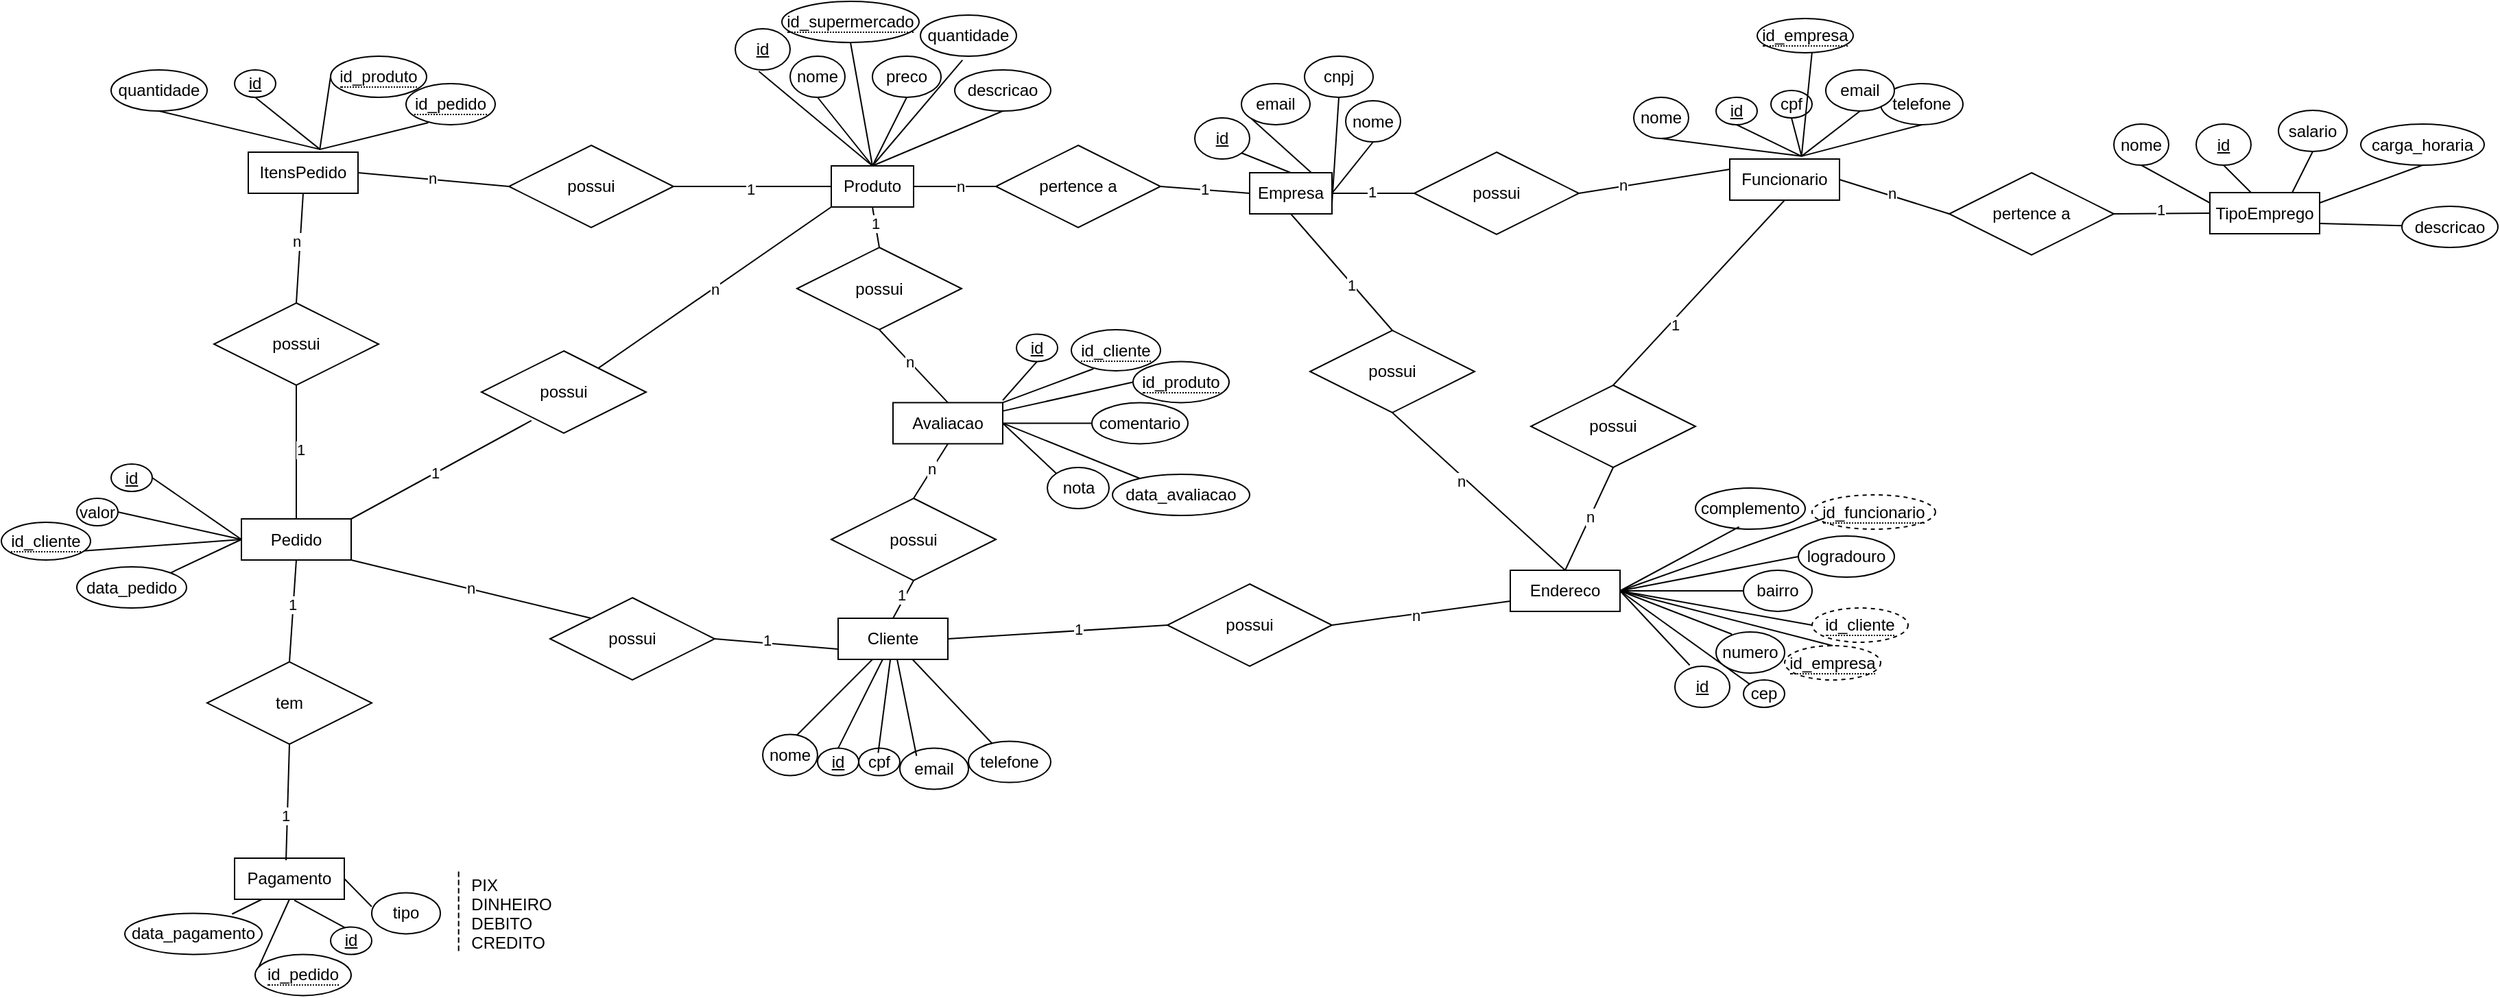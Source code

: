 <mxfile version="27.0.5">
  <diagram name="Página-1" id="Drnf9uqqlirL5EnXHfjC">
    <mxGraphModel dx="3996" dy="1651" grid="1" gridSize="10" guides="1" tooltips="1" connect="1" arrows="1" fold="1" page="1" pageScale="1" pageWidth="827" pageHeight="1169" math="0" shadow="0">
      <root>
        <mxCell id="0" />
        <mxCell id="1" parent="0" />
        <mxCell id="9hwOlMBhv-UrlbbnnncC-19" style="rounded=0;orthogonalLoop=1;jettySize=auto;html=1;exitX=1;exitY=0.75;exitDx=0;exitDy=0;entryX=0.5;entryY=1;entryDx=0;entryDy=0;endArrow=none;startFill=0;" parent="1" source="EYXZYuBYo84JqY7Hq9LT-1" target="EYXZYuBYo84JqY7Hq9LT-4" edge="1">
          <mxGeometry relative="1" as="geometry" />
        </mxCell>
        <mxCell id="EYXZYuBYo84JqY7Hq9LT-1" value="Empresa" style="rounded=0;whiteSpace=wrap;html=1;" parent="1" vertex="1">
          <mxGeometry x="420" y="230" width="60" height="30" as="geometry" />
        </mxCell>
        <mxCell id="9hwOlMBhv-UrlbbnnncC-14" style="rounded=0;orthogonalLoop=1;jettySize=auto;html=1;exitX=0.5;exitY=1;exitDx=0;exitDy=0;entryX=1;entryY=0.5;entryDx=0;entryDy=0;endArrow=none;startFill=0;" parent="1" source="EYXZYuBYo84JqY7Hq9LT-2" target="EYXZYuBYo84JqY7Hq9LT-1" edge="1">
          <mxGeometry relative="1" as="geometry" />
        </mxCell>
        <mxCell id="EYXZYuBYo84JqY7Hq9LT-2" value="nome" style="ellipse;whiteSpace=wrap;html=1;" parent="1" vertex="1">
          <mxGeometry x="490" y="177.5" width="40" height="30" as="geometry" />
        </mxCell>
        <mxCell id="9hwOlMBhv-UrlbbnnncC-15" style="rounded=0;orthogonalLoop=1;jettySize=auto;html=1;exitX=1;exitY=1;exitDx=0;exitDy=0;entryX=0.5;entryY=0;entryDx=0;entryDy=0;endArrow=none;startFill=0;" parent="1" source="EYXZYuBYo84JqY7Hq9LT-3" target="EYXZYuBYo84JqY7Hq9LT-1" edge="1">
          <mxGeometry relative="1" as="geometry" />
        </mxCell>
        <mxCell id="EYXZYuBYo84JqY7Hq9LT-3" value="id" style="ellipse;whiteSpace=wrap;html=1;align=center;fontStyle=4;" parent="1" vertex="1">
          <mxGeometry x="380" y="190" width="40" height="30" as="geometry" />
        </mxCell>
        <mxCell id="EYXZYuBYo84JqY7Hq9LT-4" value="cnpj" style="ellipse;whiteSpace=wrap;html=1;align=center;" parent="1" vertex="1">
          <mxGeometry x="460" y="145" width="50" height="30" as="geometry" />
        </mxCell>
        <mxCell id="9hwOlMBhv-UrlbbnnncC-17" style="rounded=0;orthogonalLoop=1;jettySize=auto;html=1;exitX=0;exitY=1;exitDx=0;exitDy=0;entryX=0.75;entryY=0;entryDx=0;entryDy=0;endArrow=none;startFill=0;" parent="1" source="EYXZYuBYo84JqY7Hq9LT-5" target="EYXZYuBYo84JqY7Hq9LT-1" edge="1">
          <mxGeometry relative="1" as="geometry" />
        </mxCell>
        <mxCell id="EYXZYuBYo84JqY7Hq9LT-5" value="email" style="ellipse;whiteSpace=wrap;html=1;align=center;" parent="1" vertex="1">
          <mxGeometry x="414" y="165" width="50" height="30" as="geometry" />
        </mxCell>
        <mxCell id="9hwOlMBhv-UrlbbnnncC-1" value="Produto" style="rounded=0;whiteSpace=wrap;html=1;" parent="1" vertex="1">
          <mxGeometry x="115" y="225" width="60" height="30" as="geometry" />
        </mxCell>
        <mxCell id="9hwOlMBhv-UrlbbnnncC-3" value="nome" style="ellipse;whiteSpace=wrap;html=1;" parent="1" vertex="1">
          <mxGeometry x="85" y="145" width="40" height="30" as="geometry" />
        </mxCell>
        <mxCell id="9hwOlMBhv-UrlbbnnncC-4" value="id" style="ellipse;whiteSpace=wrap;html=1;align=center;fontStyle=4;" parent="1" vertex="1">
          <mxGeometry x="45" y="125" width="40" height="30" as="geometry" />
        </mxCell>
        <mxCell id="9hwOlMBhv-UrlbbnnncC-23" style="rounded=0;orthogonalLoop=1;jettySize=auto;html=1;exitX=0.5;exitY=1;exitDx=0;exitDy=0;entryX=0.5;entryY=0;entryDx=0;entryDy=0;endArrow=none;startFill=0;" parent="1" source="9hwOlMBhv-UrlbbnnncC-5" target="9hwOlMBhv-UrlbbnnncC-1" edge="1">
          <mxGeometry relative="1" as="geometry" />
        </mxCell>
        <mxCell id="9hwOlMBhv-UrlbbnnncC-5" value="preco" style="ellipse;whiteSpace=wrap;html=1;align=center;" parent="1" vertex="1">
          <mxGeometry x="145" y="145" width="50" height="30" as="geometry" />
        </mxCell>
        <mxCell id="9hwOlMBhv-UrlbbnnncC-6" value="quantidade" style="ellipse;whiteSpace=wrap;html=1;align=center;" parent="1" vertex="1">
          <mxGeometry x="180" y="115" width="70" height="30" as="geometry" />
        </mxCell>
        <mxCell id="9hwOlMBhv-UrlbbnnncC-7" value="descricao" style="ellipse;whiteSpace=wrap;html=1;align=center;" parent="1" vertex="1">
          <mxGeometry x="205" y="155" width="70" height="30" as="geometry" />
        </mxCell>
        <mxCell id="9hwOlMBhv-UrlbbnnncC-26" value="TipoEmprego" style="rounded=0;whiteSpace=wrap;html=1;" parent="1" vertex="1">
          <mxGeometry x="1120" y="244.5" width="80" height="30" as="geometry" />
        </mxCell>
        <mxCell id="9hwOlMBhv-UrlbbnnncC-27" style="rounded=0;orthogonalLoop=1;jettySize=auto;html=1;exitX=0.5;exitY=1;exitDx=0;exitDy=0;entryX=0;entryY=0.25;entryDx=0;entryDy=0;endArrow=none;startFill=0;" parent="1" source="9hwOlMBhv-UrlbbnnncC-28" target="9hwOlMBhv-UrlbbnnncC-26" edge="1">
          <mxGeometry relative="1" as="geometry" />
        </mxCell>
        <mxCell id="9hwOlMBhv-UrlbbnnncC-28" value="nome" style="ellipse;whiteSpace=wrap;html=1;" parent="1" vertex="1">
          <mxGeometry x="1050" y="194.5" width="40" height="30" as="geometry" />
        </mxCell>
        <mxCell id="9hwOlMBhv-UrlbbnnncC-29" style="rounded=0;orthogonalLoop=1;jettySize=auto;html=1;exitX=0.5;exitY=1;exitDx=0;exitDy=0;endArrow=none;startFill=0;" parent="1" source="9hwOlMBhv-UrlbbnnncC-30" edge="1">
          <mxGeometry relative="1" as="geometry">
            <mxPoint x="1150" y="244.5" as="targetPoint" />
          </mxGeometry>
        </mxCell>
        <mxCell id="9hwOlMBhv-UrlbbnnncC-30" value="id" style="ellipse;whiteSpace=wrap;html=1;align=center;fontStyle=4;" parent="1" vertex="1">
          <mxGeometry x="1110" y="194.5" width="40" height="30" as="geometry" />
        </mxCell>
        <mxCell id="9hwOlMBhv-UrlbbnnncC-31" style="rounded=0;orthogonalLoop=1;jettySize=auto;html=1;exitX=0.5;exitY=1;exitDx=0;exitDy=0;entryX=0.75;entryY=0;entryDx=0;entryDy=0;endArrow=none;startFill=0;" parent="1" source="9hwOlMBhv-UrlbbnnncC-32" target="9hwOlMBhv-UrlbbnnncC-26" edge="1">
          <mxGeometry relative="1" as="geometry" />
        </mxCell>
        <mxCell id="9hwOlMBhv-UrlbbnnncC-32" value="salario" style="ellipse;whiteSpace=wrap;html=1;align=center;" parent="1" vertex="1">
          <mxGeometry x="1170" y="184.5" width="50" height="30" as="geometry" />
        </mxCell>
        <mxCell id="9hwOlMBhv-UrlbbnnncC-33" style="rounded=0;orthogonalLoop=1;jettySize=auto;html=1;exitX=0.5;exitY=1;exitDx=0;exitDy=0;entryX=1;entryY=0.25;entryDx=0;entryDy=0;endArrow=none;startFill=0;" parent="1" source="9hwOlMBhv-UrlbbnnncC-34" target="9hwOlMBhv-UrlbbnnncC-26" edge="1">
          <mxGeometry relative="1" as="geometry" />
        </mxCell>
        <mxCell id="9hwOlMBhv-UrlbbnnncC-34" value="carga_horaria" style="ellipse;whiteSpace=wrap;html=1;align=center;" parent="1" vertex="1">
          <mxGeometry x="1230" y="194.5" width="90" height="30" as="geometry" />
        </mxCell>
        <mxCell id="9hwOlMBhv-UrlbbnnncC-35" style="rounded=0;orthogonalLoop=1;jettySize=auto;html=1;entryX=1;entryY=0.75;entryDx=0;entryDy=0;endArrow=none;startFill=0;" parent="1" source="9hwOlMBhv-UrlbbnnncC-36" target="9hwOlMBhv-UrlbbnnncC-26" edge="1">
          <mxGeometry relative="1" as="geometry" />
        </mxCell>
        <mxCell id="9hwOlMBhv-UrlbbnnncC-36" value="descricao" style="ellipse;whiteSpace=wrap;html=1;align=center;" parent="1" vertex="1">
          <mxGeometry x="1260" y="254.5" width="70" height="30" as="geometry" />
        </mxCell>
        <mxCell id="9hwOlMBhv-UrlbbnnncC-37" value="&lt;span style=&quot;border-bottom: 1px dotted&quot;&gt;id_supermercado&lt;/span&gt;" style="ellipse;whiteSpace=wrap;html=1;align=center;" parent="1" vertex="1">
          <mxGeometry x="79" y="105" width="100" height="30" as="geometry" />
        </mxCell>
        <mxCell id="9hwOlMBhv-UrlbbnnncC-39" value="Cliente" style="rounded=0;whiteSpace=wrap;html=1;" parent="1" vertex="1">
          <mxGeometry x="120" y="555" width="80" height="30" as="geometry" />
        </mxCell>
        <mxCell id="9hwOlMBhv-UrlbbnnncC-41" value="nome" style="ellipse;whiteSpace=wrap;html=1;" parent="1" vertex="1">
          <mxGeometry x="65" y="639.79" width="40" height="30" as="geometry" />
        </mxCell>
        <mxCell id="9hwOlMBhv-UrlbbnnncC-43" value="id" style="ellipse;whiteSpace=wrap;html=1;align=center;fontStyle=4;" parent="1" vertex="1">
          <mxGeometry x="105" y="649.79" width="30" height="20" as="geometry" />
        </mxCell>
        <mxCell id="9hwOlMBhv-UrlbbnnncC-45" value="cpf" style="ellipse;whiteSpace=wrap;html=1;align=center;" parent="1" vertex="1">
          <mxGeometry x="135" y="649.79" width="30" height="20" as="geometry" />
        </mxCell>
        <mxCell id="9hwOlMBhv-UrlbbnnncC-47" value="telefone" style="ellipse;whiteSpace=wrap;html=1;align=center;" parent="1" vertex="1">
          <mxGeometry x="215" y="644.79" width="60" height="30" as="geometry" />
        </mxCell>
        <mxCell id="9hwOlMBhv-UrlbbnnncC-49" value="email" style="ellipse;whiteSpace=wrap;html=1;align=center;" parent="1" vertex="1">
          <mxGeometry x="165" y="649.79" width="50" height="30" as="geometry" />
        </mxCell>
        <mxCell id="9hwOlMBhv-UrlbbnnncC-50" value="Endereco" style="rounded=0;whiteSpace=wrap;html=1;" parent="1" vertex="1">
          <mxGeometry x="610" y="520" width="80" height="30" as="geometry" />
        </mxCell>
        <mxCell id="9hwOlMBhv-UrlbbnnncC-52" value="logradouro" style="ellipse;whiteSpace=wrap;html=1;" parent="1" vertex="1">
          <mxGeometry x="820" y="495" width="70" height="30" as="geometry" />
        </mxCell>
        <mxCell id="9hwOlMBhv-UrlbbnnncC-54" value="id" style="ellipse;whiteSpace=wrap;html=1;align=center;fontStyle=4;" parent="1" vertex="1">
          <mxGeometry x="730" y="590" width="40" height="30" as="geometry" />
        </mxCell>
        <mxCell id="9hwOlMBhv-UrlbbnnncC-56" value="cep" style="ellipse;whiteSpace=wrap;html=1;align=center;" parent="1" vertex="1">
          <mxGeometry x="780" y="600" width="30" height="20" as="geometry" />
        </mxCell>
        <mxCell id="9hwOlMBhv-UrlbbnnncC-58" value="numero" style="ellipse;whiteSpace=wrap;html=1;align=center;" parent="1" vertex="1">
          <mxGeometry x="760" y="565" width="50" height="30" as="geometry" />
        </mxCell>
        <mxCell id="9hwOlMBhv-UrlbbnnncC-60" value="complemento" style="ellipse;whiteSpace=wrap;html=1;align=center;" parent="1" vertex="1">
          <mxGeometry x="745" y="460" width="80" height="30" as="geometry" />
        </mxCell>
        <mxCell id="9hwOlMBhv-UrlbbnnncC-61" value="bairro" style="ellipse;whiteSpace=wrap;html=1;align=center;" parent="1" vertex="1">
          <mxGeometry x="780" y="520" width="50" height="30" as="geometry" />
        </mxCell>
        <mxCell id="9hwOlMBhv-UrlbbnnncC-64" value="&lt;span style=&quot;border-bottom: 1px dotted&quot;&gt;id_cliente&lt;/span&gt;" style="ellipse;whiteSpace=wrap;html=1;align=center;dashed=1;" parent="1" vertex="1">
          <mxGeometry x="830" y="547.5" width="70" height="25" as="geometry" />
        </mxCell>
        <mxCell id="9hwOlMBhv-UrlbbnnncC-65" value="&lt;span style=&quot;border-bottom: 1px dotted&quot;&gt;id_empresa&lt;/span&gt;" style="ellipse;whiteSpace=wrap;html=1;align=center;dashed=1;" parent="1" vertex="1">
          <mxGeometry x="810" y="575" width="70" height="25" as="geometry" />
        </mxCell>
        <mxCell id="9hwOlMBhv-UrlbbnnncC-66" value="&lt;span style=&quot;border-bottom: 1px dotted&quot;&gt;id_funcionario&lt;/span&gt;" style="ellipse;whiteSpace=wrap;html=1;align=center;dashed=1;" parent="1" vertex="1">
          <mxGeometry x="830" y="465" width="90" height="25" as="geometry" />
        </mxCell>
        <mxCell id="9hwOlMBhv-UrlbbnnncC-70" style="rounded=0;orthogonalLoop=1;jettySize=auto;html=1;exitX=0.473;exitY=0.172;exitDx=0;exitDy=0;endArrow=none;startFill=0;exitPerimeter=0;" parent="1" source="9hwOlMBhv-UrlbbnnncC-45" target="9hwOlMBhv-UrlbbnnncC-39" edge="1">
          <mxGeometry relative="1" as="geometry">
            <mxPoint x="217.32" y="812.72" as="targetPoint" />
          </mxGeometry>
        </mxCell>
        <mxCell id="9hwOlMBhv-UrlbbnnncC-76" value="Pedido" style="rounded=0;whiteSpace=wrap;html=1;" parent="1" vertex="1">
          <mxGeometry x="-315" y="482.5" width="80" height="30" as="geometry" />
        </mxCell>
        <mxCell id="9hwOlMBhv-UrlbbnnncC-77" value="data_pedido" style="ellipse;whiteSpace=wrap;html=1;" parent="1" vertex="1">
          <mxGeometry x="-435" y="517.5" width="80" height="30" as="geometry" />
        </mxCell>
        <mxCell id="9hwOlMBhv-UrlbbnnncC-78" value="id" style="ellipse;whiteSpace=wrap;html=1;align=center;fontStyle=4;" parent="1" vertex="1">
          <mxGeometry x="-410" y="442.5" width="30" height="20" as="geometry" />
        </mxCell>
        <mxCell id="9hwOlMBhv-UrlbbnnncC-79" value="valor" style="ellipse;whiteSpace=wrap;html=1;align=center;" parent="1" vertex="1">
          <mxGeometry x="-435" y="467.5" width="30" height="20" as="geometry" />
        </mxCell>
        <mxCell id="9hwOlMBhv-UrlbbnnncC-80" style="rounded=0;orthogonalLoop=1;jettySize=auto;html=1;exitX=0.334;exitY=0.86;exitDx=0;exitDy=0;endArrow=none;startFill=0;exitPerimeter=0;entryX=0;entryY=0.5;entryDx=0;entryDy=0;" parent="1" source="9hwOlMBhv-UrlbbnnncC-91" target="9hwOlMBhv-UrlbbnnncC-76" edge="1">
          <mxGeometry relative="1" as="geometry">
            <mxPoint x="-197.5" y="564.57" as="sourcePoint" />
            <mxPoint x="-315" y="502.5" as="targetPoint" />
          </mxGeometry>
        </mxCell>
        <mxCell id="9hwOlMBhv-UrlbbnnncC-84" style="rounded=0;orthogonalLoop=1;jettySize=auto;html=1;exitX=1;exitY=0.5;exitDx=0;exitDy=0;endArrow=none;startFill=0;entryX=0;entryY=0.5;entryDx=0;entryDy=0;" parent="1" source="9hwOlMBhv-UrlbbnnncC-79" target="9hwOlMBhv-UrlbbnnncC-76" edge="1">
          <mxGeometry relative="1" as="geometry">
            <mxPoint x="-320" y="500" as="targetPoint" />
          </mxGeometry>
        </mxCell>
        <mxCell id="9hwOlMBhv-UrlbbnnncC-85" style="rounded=0;orthogonalLoop=1;jettySize=auto;html=1;exitX=1;exitY=0.5;exitDx=0;exitDy=0;endArrow=none;startFill=0;entryX=0;entryY=0.5;entryDx=0;entryDy=0;" parent="1" source="9hwOlMBhv-UrlbbnnncC-78" target="9hwOlMBhv-UrlbbnnncC-76" edge="1">
          <mxGeometry relative="1" as="geometry">
            <mxPoint x="-320" y="500" as="targetPoint" />
          </mxGeometry>
        </mxCell>
        <mxCell id="9hwOlMBhv-UrlbbnnncC-91" value="&lt;span style=&quot;border-bottom: 1px dotted&quot;&gt;id_cliente&lt;/span&gt;" style="ellipse;whiteSpace=wrap;html=1;align=center;" parent="1" vertex="1">
          <mxGeometry x="-490" y="485" width="65" height="27.5" as="geometry" />
        </mxCell>
        <mxCell id="9hwOlMBhv-UrlbbnnncC-103" value="ItensPedido" style="rounded=0;whiteSpace=wrap;html=1;" parent="1" vertex="1">
          <mxGeometry x="-310" y="215" width="80" height="30" as="geometry" />
        </mxCell>
        <mxCell id="9hwOlMBhv-UrlbbnnncC-104" value="quantidade" style="ellipse;whiteSpace=wrap;html=1;" parent="1" vertex="1">
          <mxGeometry x="-410" y="155" width="70" height="30" as="geometry" />
        </mxCell>
        <mxCell id="9hwOlMBhv-UrlbbnnncC-105" value="id" style="ellipse;whiteSpace=wrap;html=1;align=center;fontStyle=4;" parent="1" vertex="1">
          <mxGeometry x="-320" y="155" width="30" height="20" as="geometry" />
        </mxCell>
        <mxCell id="9hwOlMBhv-UrlbbnnncC-107" style="rounded=0;orthogonalLoop=1;jettySize=auto;html=1;exitX=0.249;exitY=0.951;exitDx=0;exitDy=0;entryX=0.654;entryY=-0.069;entryDx=0;entryDy=0;endArrow=none;startFill=0;entryPerimeter=0;exitPerimeter=0;" parent="1" source="9hwOlMBhv-UrlbbnnncC-114" target="9hwOlMBhv-UrlbbnnncC-103" edge="1">
          <mxGeometry relative="1" as="geometry">
            <mxPoint x="-170" y="175" as="sourcePoint" />
          </mxGeometry>
        </mxCell>
        <mxCell id="9hwOlMBhv-UrlbbnnncC-109" style="rounded=0;orthogonalLoop=1;jettySize=auto;html=1;endArrow=none;startFill=0;exitX=0;exitY=0.5;exitDx=0;exitDy=0;entryX=0.651;entryY=-0.055;entryDx=0;entryDy=0;entryPerimeter=0;" parent="1" source="9hwOlMBhv-UrlbbnnncC-115" target="9hwOlMBhv-UrlbbnnncC-103" edge="1">
          <mxGeometry relative="1" as="geometry">
            <mxPoint x="-169.659" y="227.529" as="sourcePoint" />
            <mxPoint x="-240" y="245" as="targetPoint" />
          </mxGeometry>
        </mxCell>
        <mxCell id="9hwOlMBhv-UrlbbnnncC-112" style="rounded=0;orthogonalLoop=1;jettySize=auto;html=1;exitX=0.5;exitY=1;exitDx=0;exitDy=0;entryX=0.654;entryY=-0.069;entryDx=0;entryDy=0;endArrow=none;startFill=0;entryPerimeter=0;" parent="1" source="9hwOlMBhv-UrlbbnnncC-105" target="9hwOlMBhv-UrlbbnnncC-103" edge="1">
          <mxGeometry relative="1" as="geometry" />
        </mxCell>
        <mxCell id="9hwOlMBhv-UrlbbnnncC-113" style="rounded=0;orthogonalLoop=1;jettySize=auto;html=1;exitX=0.5;exitY=1;exitDx=0;exitDy=0;entryX=0.654;entryY=-0.069;entryDx=0;entryDy=0;endArrow=none;startFill=0;entryPerimeter=0;" parent="1" source="9hwOlMBhv-UrlbbnnncC-104" target="9hwOlMBhv-UrlbbnnncC-103" edge="1">
          <mxGeometry relative="1" as="geometry" />
        </mxCell>
        <mxCell id="9hwOlMBhv-UrlbbnnncC-114" value="&lt;span style=&quot;border-bottom: 1px dotted&quot;&gt;id_pedido&lt;/span&gt;" style="ellipse;whiteSpace=wrap;html=1;align=center;" parent="1" vertex="1">
          <mxGeometry x="-195" y="165" width="65" height="30" as="geometry" />
        </mxCell>
        <mxCell id="9hwOlMBhv-UrlbbnnncC-115" value="&lt;span style=&quot;border-bottom: 1px dotted&quot;&gt;id_produto&lt;/span&gt;" style="ellipse;whiteSpace=wrap;html=1;align=center;" parent="1" vertex="1">
          <mxGeometry x="-250" y="145" width="70" height="30" as="geometry" />
        </mxCell>
        <mxCell id="9hwOlMBhv-UrlbbnnncC-117" value="Pagamento" style="rounded=0;whiteSpace=wrap;html=1;" parent="1" vertex="1">
          <mxGeometry x="-320" y="730" width="80" height="30" as="geometry" />
        </mxCell>
        <mxCell id="9hwOlMBhv-UrlbbnnncC-118" value="data_pagamento" style="ellipse;whiteSpace=wrap;html=1;" parent="1" vertex="1">
          <mxGeometry x="-400" y="770.21" width="100" height="30" as="geometry" />
        </mxCell>
        <mxCell id="9hwOlMBhv-UrlbbnnncC-119" value="id" style="ellipse;whiteSpace=wrap;html=1;align=center;fontStyle=4;" parent="1" vertex="1">
          <mxGeometry x="-250" y="780.21" width="30" height="20" as="geometry" />
        </mxCell>
        <mxCell id="9hwOlMBhv-UrlbbnnncC-120" style="rounded=0;orthogonalLoop=1;jettySize=auto;html=1;exitX=0;exitY=0.34;exitDx=0;exitDy=0;endArrow=none;startFill=0;exitPerimeter=0;entryX=1;entryY=0.5;entryDx=0;entryDy=0;" parent="1" edge="1" target="9hwOlMBhv-UrlbbnnncC-117" source="9hwOlMBhv-UrlbbnnncC-126">
          <mxGeometry relative="1" as="geometry">
            <mxPoint x="-188.815" y="708.53" as="sourcePoint" />
            <mxPoint x="-268" y="730" as="targetPoint" />
          </mxGeometry>
        </mxCell>
        <mxCell id="9hwOlMBhv-UrlbbnnncC-121" style="rounded=0;orthogonalLoop=1;jettySize=auto;html=1;endArrow=none;startFill=0;exitX=0;exitY=0.5;exitDx=0;exitDy=0;entryX=0.5;entryY=1;entryDx=0;entryDy=0;" parent="1" source="9hwOlMBhv-UrlbbnnncC-125" target="9hwOlMBhv-UrlbbnnncC-117" edge="1">
          <mxGeometry relative="1" as="geometry">
            <mxPoint x="-179.659" y="742.529" as="sourcePoint" />
            <mxPoint x="-280" y="765.21" as="targetPoint" />
          </mxGeometry>
        </mxCell>
        <mxCell id="9hwOlMBhv-UrlbbnnncC-122" style="rounded=0;orthogonalLoop=1;jettySize=auto;html=1;exitX=0.349;exitY=0.021;exitDx=0;exitDy=0;endArrow=none;startFill=0;entryX=0.544;entryY=1.021;entryDx=0;entryDy=0;entryPerimeter=0;exitPerimeter=0;" parent="1" source="9hwOlMBhv-UrlbbnnncC-119" target="9hwOlMBhv-UrlbbnnncC-117" edge="1">
          <mxGeometry relative="1" as="geometry">
            <mxPoint x="-268" y="730.21" as="targetPoint" />
          </mxGeometry>
        </mxCell>
        <mxCell id="9hwOlMBhv-UrlbbnnncC-123" style="rounded=0;orthogonalLoop=1;jettySize=auto;html=1;entryX=0.25;entryY=1;entryDx=0;entryDy=0;endArrow=none;startFill=0;exitX=0.782;exitY=0.018;exitDx=0;exitDy=0;exitPerimeter=0;" parent="1" source="9hwOlMBhv-UrlbbnnncC-118" target="9hwOlMBhv-UrlbbnnncC-117" edge="1">
          <mxGeometry relative="1" as="geometry">
            <mxPoint x="-370" y="815.21" as="sourcePoint" />
          </mxGeometry>
        </mxCell>
        <mxCell id="9hwOlMBhv-UrlbbnnncC-125" value="&lt;span style=&quot;border-bottom: 1px dotted&quot;&gt;id_pedido&lt;/span&gt;" style="ellipse;whiteSpace=wrap;html=1;align=center;" parent="1" vertex="1">
          <mxGeometry x="-305" y="800.21" width="70" height="30" as="geometry" />
        </mxCell>
        <mxCell id="9hwOlMBhv-UrlbbnnncC-126" value="tipo" style="ellipse;whiteSpace=wrap;html=1;align=center;" parent="1" vertex="1">
          <mxGeometry x="-220" y="755.21" width="50" height="30" as="geometry" />
        </mxCell>
        <mxCell id="9hwOlMBhv-UrlbbnnncC-128" value="  PIX&#xa;  DINHEIRO&#xa;  DEBITO&#xa;  CREDITO" style="shape=partialRectangle;fillColor=none;align=left;verticalAlign=middle;strokeColor=none;spacingLeft=34;rotatable=0;points=[[0,0.5],[1,0.5]];portConstraint=eastwest;dropTarget=0;" parent="1" vertex="1">
          <mxGeometry x="-190" y="740.21" width="100" height="60" as="geometry" />
        </mxCell>
        <mxCell id="9hwOlMBhv-UrlbbnnncC-129" value="" style="shape=partialRectangle;top=0;left=0;bottom=0;fillColor=none;stokeWidth=1;dashed=1;align=left;verticalAlign=middle;spacingLeft=4;spacingRight=4;overflow=hidden;rotatable=0;points=[];portConstraint=eastwest;part=1;" parent="9hwOlMBhv-UrlbbnnncC-128" vertex="1" connectable="0">
          <mxGeometry width="33.333" height="60" as="geometry" />
        </mxCell>
        <mxCell id="9hwOlMBhv-UrlbbnnncC-153" value="Avaliacao" style="rounded=0;whiteSpace=wrap;html=1;" parent="1" vertex="1">
          <mxGeometry x="160" y="397.71" width="80" height="30" as="geometry" />
        </mxCell>
        <mxCell id="9hwOlMBhv-UrlbbnnncC-154" value="nota" style="ellipse;whiteSpace=wrap;html=1;" parent="1" vertex="1">
          <mxGeometry x="272.5" y="445" width="45" height="30" as="geometry" />
        </mxCell>
        <mxCell id="9hwOlMBhv-UrlbbnnncC-155" value="id" style="ellipse;whiteSpace=wrap;html=1;align=center;fontStyle=4;" parent="1" vertex="1">
          <mxGeometry x="250" y="347.71" width="30" height="20" as="geometry" />
        </mxCell>
        <mxCell id="9hwOlMBhv-UrlbbnnncC-156" style="rounded=0;orthogonalLoop=1;jettySize=auto;html=1;exitX=0.249;exitY=0.951;exitDx=0;exitDy=0;endArrow=none;startFill=0;exitPerimeter=0;entryX=1;entryY=0;entryDx=0;entryDy=0;" parent="1" source="9hwOlMBhv-UrlbbnnncC-160" target="9hwOlMBhv-UrlbbnnncC-153" edge="1">
          <mxGeometry relative="1" as="geometry">
            <mxPoint x="300" y="357.71" as="sourcePoint" />
            <mxPoint x="240" y="390" as="targetPoint" />
          </mxGeometry>
        </mxCell>
        <mxCell id="9hwOlMBhv-UrlbbnnncC-157" style="rounded=0;orthogonalLoop=1;jettySize=auto;html=1;endArrow=none;startFill=0;exitX=0;exitY=0.5;exitDx=0;exitDy=0;" parent="1" source="9hwOlMBhv-UrlbbnnncC-161" target="9hwOlMBhv-UrlbbnnncC-153" edge="1">
          <mxGeometry relative="1" as="geometry">
            <mxPoint x="300.341" y="410.239" as="sourcePoint" />
            <mxPoint x="230" y="427.71" as="targetPoint" />
          </mxGeometry>
        </mxCell>
        <mxCell id="9hwOlMBhv-UrlbbnnncC-158" style="rounded=0;orthogonalLoop=1;jettySize=auto;html=1;exitX=0.5;exitY=1;exitDx=0;exitDy=0;endArrow=none;startFill=0;" parent="1" source="9hwOlMBhv-UrlbbnnncC-155" edge="1">
          <mxGeometry relative="1" as="geometry">
            <mxPoint x="240" y="396" as="targetPoint" />
          </mxGeometry>
        </mxCell>
        <mxCell id="9hwOlMBhv-UrlbbnnncC-159" style="rounded=0;orthogonalLoop=1;jettySize=auto;html=1;exitX=0;exitY=0;exitDx=0;exitDy=0;entryX=1;entryY=0.5;entryDx=0;entryDy=0;endArrow=none;startFill=0;" parent="1" source="9hwOlMBhv-UrlbbnnncC-154" target="9hwOlMBhv-UrlbbnnncC-153" edge="1">
          <mxGeometry relative="1" as="geometry" />
        </mxCell>
        <mxCell id="9hwOlMBhv-UrlbbnnncC-160" value="&lt;span style=&quot;border-bottom: 1px dotted&quot;&gt;id_cliente&lt;/span&gt;" style="ellipse;whiteSpace=wrap;html=1;align=center;" parent="1" vertex="1">
          <mxGeometry x="290" y="344.5" width="65" height="30" as="geometry" />
        </mxCell>
        <mxCell id="9hwOlMBhv-UrlbbnnncC-161" value="&lt;span style=&quot;border-bottom: 1px dotted&quot;&gt;id_produto&lt;/span&gt;" style="ellipse;whiteSpace=wrap;html=1;align=center;" parent="1" vertex="1">
          <mxGeometry x="335" y="367.71" width="70" height="30" as="geometry" />
        </mxCell>
        <mxCell id="9hwOlMBhv-UrlbbnnncC-162" value="comentario" style="ellipse;whiteSpace=wrap;html=1;align=center;" parent="1" vertex="1">
          <mxGeometry x="305" y="397.71" width="70" height="30" as="geometry" />
        </mxCell>
        <mxCell id="9hwOlMBhv-UrlbbnnncC-163" value="data_avaliacao" style="ellipse;whiteSpace=wrap;html=1;align=center;" parent="1" vertex="1">
          <mxGeometry x="320" y="450" width="100" height="30" as="geometry" />
        </mxCell>
        <mxCell id="fM1iA5sknjCLiOjPmZC9-6" style="rounded=0;orthogonalLoop=1;jettySize=auto;html=1;exitX=1;exitY=0.5;exitDx=0;exitDy=0;entryX=0.1;entryY=0.679;entryDx=0;entryDy=0;entryPerimeter=0;endArrow=none;startFill=0;" edge="1" parent="1" source="9hwOlMBhv-UrlbbnnncC-50" target="9hwOlMBhv-UrlbbnnncC-66">
          <mxGeometry relative="1" as="geometry" />
        </mxCell>
        <mxCell id="fM1iA5sknjCLiOjPmZC9-8" style="rounded=0;orthogonalLoop=1;jettySize=auto;html=1;exitX=1;exitY=0.5;exitDx=0;exitDy=0;entryX=0;entryY=0.5;entryDx=0;entryDy=0;endArrow=none;startFill=0;" edge="1" parent="1" source="9hwOlMBhv-UrlbbnnncC-50" target="9hwOlMBhv-UrlbbnnncC-61">
          <mxGeometry relative="1" as="geometry" />
        </mxCell>
        <mxCell id="fM1iA5sknjCLiOjPmZC9-10" style="rounded=0;orthogonalLoop=1;jettySize=auto;html=1;exitX=1;exitY=0.5;exitDx=0;exitDy=0;entryX=0.232;entryY=0.054;entryDx=0;entryDy=0;entryPerimeter=0;endArrow=none;startFill=0;" edge="1" parent="1" source="9hwOlMBhv-UrlbbnnncC-50" target="9hwOlMBhv-UrlbbnnncC-58">
          <mxGeometry relative="1" as="geometry" />
        </mxCell>
        <mxCell id="fM1iA5sknjCLiOjPmZC9-11" style="rounded=0;orthogonalLoop=1;jettySize=auto;html=1;exitX=1;exitY=0.5;exitDx=0;exitDy=0;entryX=0;entryY=0.5;entryDx=0;entryDy=0;endArrow=none;startFill=0;" edge="1" parent="1" source="9hwOlMBhv-UrlbbnnncC-50" target="9hwOlMBhv-UrlbbnnncC-52">
          <mxGeometry relative="1" as="geometry" />
        </mxCell>
        <mxCell id="fM1iA5sknjCLiOjPmZC9-12" style="rounded=0;orthogonalLoop=1;jettySize=auto;html=1;exitX=1;exitY=0.5;exitDx=0;exitDy=0;entryX=0;entryY=0.5;entryDx=0;entryDy=0;endArrow=none;startFill=0;" edge="1" parent="1" source="9hwOlMBhv-UrlbbnnncC-50" target="9hwOlMBhv-UrlbbnnncC-64">
          <mxGeometry relative="1" as="geometry" />
        </mxCell>
        <mxCell id="fM1iA5sknjCLiOjPmZC9-13" style="rounded=0;orthogonalLoop=1;jettySize=auto;html=1;exitX=1;exitY=0.5;exitDx=0;exitDy=0;entryX=0.398;entryY=0.943;entryDx=0;entryDy=0;endArrow=none;startFill=0;entryPerimeter=0;" edge="1" parent="1" source="9hwOlMBhv-UrlbbnnncC-50" target="9hwOlMBhv-UrlbbnnncC-60">
          <mxGeometry relative="1" as="geometry" />
        </mxCell>
        <mxCell id="fM1iA5sknjCLiOjPmZC9-14" style="rounded=0;orthogonalLoop=1;jettySize=auto;html=1;exitX=1;exitY=0.5;exitDx=0;exitDy=0;entryX=0.5;entryY=0;entryDx=0;entryDy=0;endArrow=none;startFill=0;" edge="1" parent="1" source="9hwOlMBhv-UrlbbnnncC-50" target="9hwOlMBhv-UrlbbnnncC-65">
          <mxGeometry relative="1" as="geometry" />
        </mxCell>
        <mxCell id="fM1iA5sknjCLiOjPmZC9-16" style="rounded=0;orthogonalLoop=1;jettySize=auto;html=1;exitX=1;exitY=0.5;exitDx=0;exitDy=0;entryX=0.27;entryY=-0.025;entryDx=0;entryDy=0;entryPerimeter=0;endArrow=none;startFill=0;" edge="1" parent="1" source="9hwOlMBhv-UrlbbnnncC-50" target="9hwOlMBhv-UrlbbnnncC-54">
          <mxGeometry relative="1" as="geometry" />
        </mxCell>
        <mxCell id="fM1iA5sknjCLiOjPmZC9-17" style="rounded=0;orthogonalLoop=1;jettySize=auto;html=1;exitX=1;exitY=0.5;exitDx=0;exitDy=0;entryX=0;entryY=0;entryDx=0;entryDy=0;endArrow=none;startFill=0;" edge="1" parent="1" source="9hwOlMBhv-UrlbbnnncC-50" target="9hwOlMBhv-UrlbbnnncC-56">
          <mxGeometry relative="1" as="geometry" />
        </mxCell>
        <mxCell id="fM1iA5sknjCLiOjPmZC9-19" style="rounded=0;orthogonalLoop=1;jettySize=auto;html=1;exitX=1;exitY=0;exitDx=0;exitDy=0;entryX=0;entryY=0.5;entryDx=0;entryDy=0;endArrow=none;startFill=0;" edge="1" parent="1" source="9hwOlMBhv-UrlbbnnncC-77" target="9hwOlMBhv-UrlbbnnncC-76">
          <mxGeometry relative="1" as="geometry">
            <mxPoint x="-285.18" y="592.5" as="targetPoint" />
          </mxGeometry>
        </mxCell>
        <mxCell id="fM1iA5sknjCLiOjPmZC9-20" style="rounded=0;orthogonalLoop=1;jettySize=auto;html=1;exitX=0.5;exitY=1;exitDx=0;exitDy=0;entryX=0.5;entryY=0;entryDx=0;entryDy=0;endArrow=none;startFill=0;" edge="1" parent="1" source="9hwOlMBhv-UrlbbnnncC-37" target="9hwOlMBhv-UrlbbnnncC-1">
          <mxGeometry relative="1" as="geometry" />
        </mxCell>
        <mxCell id="fM1iA5sknjCLiOjPmZC9-21" style="rounded=0;orthogonalLoop=1;jettySize=auto;html=1;exitX=0.438;exitY=1.095;exitDx=0;exitDy=0;entryX=0.5;entryY=0;entryDx=0;entryDy=0;endArrow=none;startFill=0;exitPerimeter=0;" edge="1" parent="1" source="9hwOlMBhv-UrlbbnnncC-6" target="9hwOlMBhv-UrlbbnnncC-1">
          <mxGeometry relative="1" as="geometry" />
        </mxCell>
        <mxCell id="fM1iA5sknjCLiOjPmZC9-22" style="rounded=0;orthogonalLoop=1;jettySize=auto;html=1;exitX=0.5;exitY=1;exitDx=0;exitDy=0;entryX=0.5;entryY=0;entryDx=0;entryDy=0;endArrow=none;startFill=0;" edge="1" parent="1" source="9hwOlMBhv-UrlbbnnncC-7" target="9hwOlMBhv-UrlbbnnncC-1">
          <mxGeometry relative="1" as="geometry" />
        </mxCell>
        <mxCell id="fM1iA5sknjCLiOjPmZC9-23" style="rounded=0;orthogonalLoop=1;jettySize=auto;html=1;exitX=0.5;exitY=1;exitDx=0;exitDy=0;entryX=0.5;entryY=0;entryDx=0;entryDy=0;endArrow=none;startFill=0;" edge="1" parent="1" source="9hwOlMBhv-UrlbbnnncC-3" target="9hwOlMBhv-UrlbbnnncC-1">
          <mxGeometry relative="1" as="geometry" />
        </mxCell>
        <mxCell id="fM1iA5sknjCLiOjPmZC9-24" style="rounded=0;orthogonalLoop=1;jettySize=auto;html=1;exitX=0.429;exitY=1.035;exitDx=0;exitDy=0;entryX=0.5;entryY=0;entryDx=0;entryDy=0;endArrow=none;startFill=0;exitPerimeter=0;" edge="1" parent="1" source="9hwOlMBhv-UrlbbnnncC-4" target="9hwOlMBhv-UrlbbnnncC-1">
          <mxGeometry relative="1" as="geometry" />
        </mxCell>
        <mxCell id="fM1iA5sknjCLiOjPmZC9-25" value="Funcionario" style="rounded=0;whiteSpace=wrap;html=1;" vertex="1" parent="1">
          <mxGeometry x="770" y="220" width="80" height="30" as="geometry" />
        </mxCell>
        <mxCell id="fM1iA5sknjCLiOjPmZC9-26" value="nome" style="ellipse;whiteSpace=wrap;html=1;" vertex="1" parent="1">
          <mxGeometry x="700" y="175" width="40" height="30" as="geometry" />
        </mxCell>
        <mxCell id="fM1iA5sknjCLiOjPmZC9-27" value="id" style="ellipse;whiteSpace=wrap;html=1;align=center;fontStyle=4;" vertex="1" parent="1">
          <mxGeometry x="760" y="175" width="30" height="20" as="geometry" />
        </mxCell>
        <mxCell id="fM1iA5sknjCLiOjPmZC9-28" value="cpf" style="ellipse;whiteSpace=wrap;html=1;align=center;" vertex="1" parent="1">
          <mxGeometry x="800" y="170" width="30" height="20" as="geometry" />
        </mxCell>
        <mxCell id="fM1iA5sknjCLiOjPmZC9-29" style="rounded=0;orthogonalLoop=1;jettySize=auto;html=1;exitX=0.5;exitY=1;exitDx=0;exitDy=0;entryX=0.654;entryY=-0.069;entryDx=0;entryDy=0;endArrow=none;startFill=0;entryPerimeter=0;" edge="1" parent="1" source="fM1iA5sknjCLiOjPmZC9-30" target="fM1iA5sknjCLiOjPmZC9-25">
          <mxGeometry relative="1" as="geometry" />
        </mxCell>
        <mxCell id="fM1iA5sknjCLiOjPmZC9-30" value="telefone" style="ellipse;whiteSpace=wrap;html=1;align=center;" vertex="1" parent="1">
          <mxGeometry x="880" y="165" width="60" height="30" as="geometry" />
        </mxCell>
        <mxCell id="fM1iA5sknjCLiOjPmZC9-31" value="email" style="ellipse;whiteSpace=wrap;html=1;align=center;" vertex="1" parent="1">
          <mxGeometry x="840" y="155" width="50" height="30" as="geometry" />
        </mxCell>
        <mxCell id="fM1iA5sknjCLiOjPmZC9-32" style="rounded=0;orthogonalLoop=1;jettySize=auto;html=1;exitX=0.5;exitY=1;exitDx=0;exitDy=0;entryX=0.654;entryY=-0.069;entryDx=0;entryDy=0;endArrow=none;startFill=0;entryPerimeter=0;" edge="1" parent="1" source="fM1iA5sknjCLiOjPmZC9-28" target="fM1iA5sknjCLiOjPmZC9-25">
          <mxGeometry relative="1" as="geometry" />
        </mxCell>
        <mxCell id="fM1iA5sknjCLiOjPmZC9-33" style="rounded=0;orthogonalLoop=1;jettySize=auto;html=1;exitX=0.5;exitY=1;exitDx=0;exitDy=0;entryX=0.654;entryY=-0.069;entryDx=0;entryDy=0;endArrow=none;startFill=0;entryPerimeter=0;" edge="1" parent="1" source="fM1iA5sknjCLiOjPmZC9-27" target="fM1iA5sknjCLiOjPmZC9-25">
          <mxGeometry relative="1" as="geometry" />
        </mxCell>
        <mxCell id="fM1iA5sknjCLiOjPmZC9-34" style="rounded=0;orthogonalLoop=1;jettySize=auto;html=1;exitX=0.5;exitY=1;exitDx=0;exitDy=0;entryX=0.654;entryY=-0.069;entryDx=0;entryDy=0;endArrow=none;startFill=0;entryPerimeter=0;" edge="1" parent="1" source="fM1iA5sknjCLiOjPmZC9-26" target="fM1iA5sknjCLiOjPmZC9-25">
          <mxGeometry relative="1" as="geometry" />
        </mxCell>
        <mxCell id="fM1iA5sknjCLiOjPmZC9-35" style="rounded=0;orthogonalLoop=1;jettySize=auto;html=1;exitX=0.5;exitY=1;exitDx=0;exitDy=0;entryX=0.654;entryY=-0.069;entryDx=0;entryDy=0;endArrow=none;startFill=0;entryPerimeter=0;" edge="1" parent="1" source="fM1iA5sknjCLiOjPmZC9-31" target="fM1iA5sknjCLiOjPmZC9-25">
          <mxGeometry relative="1" as="geometry" />
        </mxCell>
        <mxCell id="fM1iA5sknjCLiOjPmZC9-36" value="&lt;span style=&quot;border-bottom: 1px dotted&quot;&gt;id_empresa&lt;/span&gt;" style="ellipse;whiteSpace=wrap;html=1;align=center;" vertex="1" parent="1">
          <mxGeometry x="790" y="117.5" width="70" height="25" as="geometry" />
        </mxCell>
        <mxCell id="fM1iA5sknjCLiOjPmZC9-41" style="rounded=0;orthogonalLoop=1;jettySize=auto;html=1;endArrow=none;startFill=0;exitX=0.5;exitY=0;exitDx=0;exitDy=0;" edge="1" parent="1" source="9hwOlMBhv-UrlbbnnncC-43" target="9hwOlMBhv-UrlbbnnncC-39">
          <mxGeometry relative="1" as="geometry">
            <mxPoint x="170" y="768" as="sourcePoint" />
            <mxPoint x="164" y="585" as="targetPoint" />
          </mxGeometry>
        </mxCell>
        <mxCell id="fM1iA5sknjCLiOjPmZC9-42" style="rounded=0;orthogonalLoop=1;jettySize=auto;html=1;endArrow=none;startFill=0;exitX=0.624;exitY=0.016;exitDx=0;exitDy=0;exitPerimeter=0;" edge="1" parent="1" source="9hwOlMBhv-UrlbbnnncC-41" target="9hwOlMBhv-UrlbbnnncC-39">
          <mxGeometry relative="1" as="geometry">
            <mxPoint x="170" y="768" as="sourcePoint" />
            <mxPoint x="164" y="585" as="targetPoint" />
          </mxGeometry>
        </mxCell>
        <mxCell id="fM1iA5sknjCLiOjPmZC9-43" style="rounded=0;orthogonalLoop=1;jettySize=auto;html=1;endArrow=none;startFill=0;exitX=0.243;exitY=0.187;exitDx=0;exitDy=0;exitPerimeter=0;" edge="1" parent="1" source="9hwOlMBhv-UrlbbnnncC-49" target="9hwOlMBhv-UrlbbnnncC-39">
          <mxGeometry relative="1" as="geometry">
            <mxPoint x="170" y="768" as="sourcePoint" />
            <mxPoint x="164" y="585" as="targetPoint" />
          </mxGeometry>
        </mxCell>
        <mxCell id="fM1iA5sknjCLiOjPmZC9-44" style="rounded=0;orthogonalLoop=1;jettySize=auto;html=1;endArrow=none;startFill=0;" edge="1" parent="1" source="9hwOlMBhv-UrlbbnnncC-47" target="9hwOlMBhv-UrlbbnnncC-39">
          <mxGeometry relative="1" as="geometry">
            <mxPoint x="170" y="768" as="sourcePoint" />
            <mxPoint x="164" y="585" as="targetPoint" />
          </mxGeometry>
        </mxCell>
        <mxCell id="fM1iA5sknjCLiOjPmZC9-47" style="rounded=0;orthogonalLoop=1;jettySize=auto;html=1;entryX=1;entryY=0.5;entryDx=0;entryDy=0;endArrow=none;startFill=0;" edge="1" parent="1" source="9hwOlMBhv-UrlbbnnncC-163" target="9hwOlMBhv-UrlbbnnncC-153">
          <mxGeometry relative="1" as="geometry" />
        </mxCell>
        <mxCell id="fM1iA5sknjCLiOjPmZC9-48" style="rounded=0;orthogonalLoop=1;jettySize=auto;html=1;entryX=1;entryY=0.5;entryDx=0;entryDy=0;endArrow=none;startFill=0;exitX=0;exitY=0.5;exitDx=0;exitDy=0;" edge="1" parent="1" source="9hwOlMBhv-UrlbbnnncC-162" target="9hwOlMBhv-UrlbbnnncC-153">
          <mxGeometry relative="1" as="geometry" />
        </mxCell>
        <mxCell id="fM1iA5sknjCLiOjPmZC9-52" value="possui" style="shape=rhombus;perimeter=rhombusPerimeter;whiteSpace=wrap;html=1;align=center;" vertex="1" parent="1">
          <mxGeometry x="-335" y="325" width="120" height="60" as="geometry" />
        </mxCell>
        <mxCell id="fM1iA5sknjCLiOjPmZC9-53" style="rounded=0;orthogonalLoop=1;jettySize=auto;html=1;endArrow=none;startFill=0;exitX=0.5;exitY=1;exitDx=0;exitDy=0;entryX=0.5;entryY=0;entryDx=0;entryDy=0;" edge="1" parent="1" source="9hwOlMBhv-UrlbbnnncC-103" target="fM1iA5sknjCLiOjPmZC9-52">
          <mxGeometry relative="1" as="geometry">
            <mxPoint x="-262" y="277" as="sourcePoint" />
            <mxPoint x="-270" y="330" as="targetPoint" />
          </mxGeometry>
        </mxCell>
        <mxCell id="fM1iA5sknjCLiOjPmZC9-101" value="n" style="edgeLabel;html=1;align=center;verticalAlign=middle;resizable=0;points=[];" vertex="1" connectable="0" parent="fM1iA5sknjCLiOjPmZC9-53">
          <mxGeometry x="-0.112" y="-3" relative="1" as="geometry">
            <mxPoint as="offset" />
          </mxGeometry>
        </mxCell>
        <mxCell id="fM1iA5sknjCLiOjPmZC9-54" style="rounded=0;orthogonalLoop=1;jettySize=auto;html=1;endArrow=none;startFill=0;entryX=0.5;entryY=1;entryDx=0;entryDy=0;exitX=0.5;exitY=0;exitDx=0;exitDy=0;" edge="1" parent="1" source="9hwOlMBhv-UrlbbnnncC-76" target="fM1iA5sknjCLiOjPmZC9-52">
          <mxGeometry relative="1" as="geometry">
            <mxPoint x="-275" y="480" as="sourcePoint" />
            <mxPoint x="-270" y="330" as="targetPoint" />
          </mxGeometry>
        </mxCell>
        <mxCell id="fM1iA5sknjCLiOjPmZC9-98" value="1" style="edgeLabel;html=1;align=center;verticalAlign=middle;resizable=0;points=[];" vertex="1" connectable="0" parent="fM1iA5sknjCLiOjPmZC9-54">
          <mxGeometry x="0.037" y="-3" relative="1" as="geometry">
            <mxPoint as="offset" />
          </mxGeometry>
        </mxCell>
        <mxCell id="fM1iA5sknjCLiOjPmZC9-57" value="possui" style="shape=rhombus;perimeter=rhombusPerimeter;whiteSpace=wrap;html=1;align=center;" vertex="1" parent="1">
          <mxGeometry x="-140" y="360" width="120" height="60" as="geometry" />
        </mxCell>
        <mxCell id="fM1iA5sknjCLiOjPmZC9-58" style="rounded=0;orthogonalLoop=1;jettySize=auto;html=1;endArrow=none;startFill=0;exitX=0;exitY=1;exitDx=0;exitDy=0;" edge="1" parent="1" target="fM1iA5sknjCLiOjPmZC9-57" source="9hwOlMBhv-UrlbbnnncC-1">
          <mxGeometry relative="1" as="geometry">
            <mxPoint x="-145" y="254.5" as="sourcePoint" />
            <mxPoint x="-145" y="339.5" as="targetPoint" />
          </mxGeometry>
        </mxCell>
        <mxCell id="fM1iA5sknjCLiOjPmZC9-120" value="n" style="edgeLabel;html=1;align=center;verticalAlign=middle;resizable=0;points=[];" vertex="1" connectable="0" parent="fM1iA5sknjCLiOjPmZC9-58">
          <mxGeometry x="-0.05" y="2" relative="1" as="geometry">
            <mxPoint x="-6" y="2" as="offset" />
          </mxGeometry>
        </mxCell>
        <mxCell id="fM1iA5sknjCLiOjPmZC9-59" style="rounded=0;orthogonalLoop=1;jettySize=auto;html=1;endArrow=none;startFill=0;entryX=0.303;entryY=0.847;entryDx=0;entryDy=0;exitX=1;exitY=0;exitDx=0;exitDy=0;entryPerimeter=0;" edge="1" parent="1" target="fM1iA5sknjCLiOjPmZC9-57" source="9hwOlMBhv-UrlbbnnncC-76">
          <mxGeometry relative="1" as="geometry">
            <mxPoint x="-150" y="492.5" as="sourcePoint" />
            <mxPoint x="-145" y="339.5" as="targetPoint" />
          </mxGeometry>
        </mxCell>
        <mxCell id="fM1iA5sknjCLiOjPmZC9-119" value="1" style="edgeLabel;html=1;align=center;verticalAlign=middle;resizable=0;points=[];" vertex="1" connectable="0" parent="fM1iA5sknjCLiOjPmZC9-59">
          <mxGeometry x="-0.073" relative="1" as="geometry">
            <mxPoint as="offset" />
          </mxGeometry>
        </mxCell>
        <mxCell id="fM1iA5sknjCLiOjPmZC9-60" value="tem" style="shape=rhombus;perimeter=rhombusPerimeter;whiteSpace=wrap;html=1;align=center;" vertex="1" parent="1">
          <mxGeometry x="-340" y="586.79" width="120" height="60" as="geometry" />
        </mxCell>
        <mxCell id="fM1iA5sknjCLiOjPmZC9-61" style="rounded=0;orthogonalLoop=1;jettySize=auto;html=1;endArrow=none;startFill=0;entryX=0.5;entryY=0;entryDx=0;entryDy=0;exitX=0.5;exitY=1;exitDx=0;exitDy=0;" edge="1" parent="1" target="fM1iA5sknjCLiOjPmZC9-60" source="9hwOlMBhv-UrlbbnnncC-76">
          <mxGeometry relative="1" as="geometry">
            <mxPoint x="-275" y="520" as="sourcePoint" />
            <mxPoint x="-275" y="591.79" as="targetPoint" />
          </mxGeometry>
        </mxCell>
        <mxCell id="fM1iA5sknjCLiOjPmZC9-102" value="1" style="edgeLabel;html=1;align=center;verticalAlign=middle;resizable=0;points=[];" vertex="1" connectable="0" parent="fM1iA5sknjCLiOjPmZC9-61">
          <mxGeometry x="-0.127" y="-1" relative="1" as="geometry">
            <mxPoint as="offset" />
          </mxGeometry>
        </mxCell>
        <mxCell id="fM1iA5sknjCLiOjPmZC9-62" style="rounded=0;orthogonalLoop=1;jettySize=auto;html=1;endArrow=none;startFill=0;entryX=0.5;entryY=1;entryDx=0;entryDy=0;exitX=0.469;exitY=0.05;exitDx=0;exitDy=0;exitPerimeter=0;" edge="1" parent="1" target="fM1iA5sknjCLiOjPmZC9-60" source="9hwOlMBhv-UrlbbnnncC-117">
          <mxGeometry relative="1" as="geometry">
            <mxPoint x="-280" y="744.79" as="sourcePoint" />
            <mxPoint x="-275" y="591.79" as="targetPoint" />
          </mxGeometry>
        </mxCell>
        <mxCell id="fM1iA5sknjCLiOjPmZC9-103" value="1" style="edgeLabel;html=1;align=center;verticalAlign=middle;resizable=0;points=[];" vertex="1" connectable="0" parent="fM1iA5sknjCLiOjPmZC9-62">
          <mxGeometry x="-0.22" y="2" relative="1" as="geometry">
            <mxPoint as="offset" />
          </mxGeometry>
        </mxCell>
        <mxCell id="fM1iA5sknjCLiOjPmZC9-63" value="possui" style="shape=rhombus;perimeter=rhombusPerimeter;whiteSpace=wrap;html=1;align=center;" vertex="1" parent="1">
          <mxGeometry x="-90" y="540" width="120" height="60" as="geometry" />
        </mxCell>
        <mxCell id="fM1iA5sknjCLiOjPmZC9-64" style="rounded=0;orthogonalLoop=1;jettySize=auto;html=1;endArrow=none;startFill=0;exitX=1;exitY=1;exitDx=0;exitDy=0;entryX=0;entryY=0;entryDx=0;entryDy=0;" edge="1" parent="1" target="fM1iA5sknjCLiOjPmZC9-63" source="9hwOlMBhv-UrlbbnnncC-76">
          <mxGeometry relative="1" as="geometry">
            <mxPoint x="-25" y="502.21" as="sourcePoint" />
            <mxPoint x="-25" y="587.21" as="targetPoint" />
          </mxGeometry>
        </mxCell>
        <mxCell id="fM1iA5sknjCLiOjPmZC9-97" value="n" style="edgeLabel;html=1;align=center;verticalAlign=middle;resizable=0;points=[];" vertex="1" connectable="0" parent="fM1iA5sknjCLiOjPmZC9-64">
          <mxGeometry x="-0.011" y="1" relative="1" as="geometry">
            <mxPoint as="offset" />
          </mxGeometry>
        </mxCell>
        <mxCell id="fM1iA5sknjCLiOjPmZC9-65" style="rounded=0;orthogonalLoop=1;jettySize=auto;html=1;endArrow=none;startFill=0;entryX=1;entryY=0.5;entryDx=0;entryDy=0;exitX=0;exitY=0.75;exitDx=0;exitDy=0;" edge="1" parent="1" target="fM1iA5sknjCLiOjPmZC9-63" source="9hwOlMBhv-UrlbbnnncC-39">
          <mxGeometry relative="1" as="geometry">
            <mxPoint x="-30" y="740.21" as="sourcePoint" />
            <mxPoint x="-25" y="587.21" as="targetPoint" />
          </mxGeometry>
        </mxCell>
        <mxCell id="fM1iA5sknjCLiOjPmZC9-96" value="1" style="edgeLabel;html=1;align=center;verticalAlign=middle;resizable=0;points=[];" vertex="1" connectable="0" parent="fM1iA5sknjCLiOjPmZC9-65">
          <mxGeometry x="0.164" y="-2" relative="1" as="geometry">
            <mxPoint as="offset" />
          </mxGeometry>
        </mxCell>
        <mxCell id="fM1iA5sknjCLiOjPmZC9-66" value="possui" style="shape=rhombus;perimeter=rhombusPerimeter;whiteSpace=wrap;html=1;align=center;" vertex="1" parent="1">
          <mxGeometry x="90" y="284.5" width="120" height="60" as="geometry" />
        </mxCell>
        <mxCell id="fM1iA5sknjCLiOjPmZC9-67" style="rounded=0;orthogonalLoop=1;jettySize=auto;html=1;endArrow=none;startFill=0;exitX=0.5;exitY=1;exitDx=0;exitDy=0;entryX=0.5;entryY=0;entryDx=0;entryDy=0;" edge="1" parent="1" target="fM1iA5sknjCLiOjPmZC9-66" source="9hwOlMBhv-UrlbbnnncC-1">
          <mxGeometry relative="1" as="geometry">
            <mxPoint x="120" y="287" as="sourcePoint" />
            <mxPoint x="120" y="372" as="targetPoint" />
          </mxGeometry>
        </mxCell>
        <mxCell id="fM1iA5sknjCLiOjPmZC9-104" value="1" style="edgeLabel;html=1;align=center;verticalAlign=middle;resizable=0;points=[];" vertex="1" connectable="0" parent="fM1iA5sknjCLiOjPmZC9-67">
          <mxGeometry x="-0.197" relative="1" as="geometry">
            <mxPoint as="offset" />
          </mxGeometry>
        </mxCell>
        <mxCell id="fM1iA5sknjCLiOjPmZC9-68" style="rounded=0;orthogonalLoop=1;jettySize=auto;html=1;endArrow=none;startFill=0;entryX=0.5;entryY=1;entryDx=0;entryDy=0;exitX=0.5;exitY=0;exitDx=0;exitDy=0;" edge="1" parent="1" target="fM1iA5sknjCLiOjPmZC9-66" source="9hwOlMBhv-UrlbbnnncC-153">
          <mxGeometry relative="1" as="geometry">
            <mxPoint x="115" y="525" as="sourcePoint" />
            <mxPoint x="120" y="372" as="targetPoint" />
          </mxGeometry>
        </mxCell>
        <mxCell id="fM1iA5sknjCLiOjPmZC9-105" value="n" style="edgeLabel;html=1;align=center;verticalAlign=middle;resizable=0;points=[];" vertex="1" connectable="0" parent="fM1iA5sknjCLiOjPmZC9-68">
          <mxGeometry x="0.135" relative="1" as="geometry">
            <mxPoint as="offset" />
          </mxGeometry>
        </mxCell>
        <mxCell id="fM1iA5sknjCLiOjPmZC9-70" value="possui" style="shape=rhombus;perimeter=rhombusPerimeter;whiteSpace=wrap;html=1;align=center;" vertex="1" parent="1">
          <mxGeometry x="115" y="467.5" width="120" height="60" as="geometry" />
        </mxCell>
        <mxCell id="fM1iA5sknjCLiOjPmZC9-71" style="rounded=0;orthogonalLoop=1;jettySize=auto;html=1;endArrow=none;startFill=0;exitX=0.5;exitY=1;exitDx=0;exitDy=0;entryX=0.5;entryY=0;entryDx=0;entryDy=0;" edge="1" parent="1" target="fM1iA5sknjCLiOjPmZC9-70" source="9hwOlMBhv-UrlbbnnncC-153">
          <mxGeometry relative="1" as="geometry">
            <mxPoint x="105" y="382" as="sourcePoint" />
            <mxPoint x="105" y="467" as="targetPoint" />
          </mxGeometry>
        </mxCell>
        <mxCell id="fM1iA5sknjCLiOjPmZC9-108" value="n" style="edgeLabel;html=1;align=center;verticalAlign=middle;resizable=0;points=[];" vertex="1" connectable="0" parent="fM1iA5sknjCLiOjPmZC9-71">
          <mxGeometry x="-0.068" y="-1" relative="1" as="geometry">
            <mxPoint as="offset" />
          </mxGeometry>
        </mxCell>
        <mxCell id="fM1iA5sknjCLiOjPmZC9-72" style="rounded=0;orthogonalLoop=1;jettySize=auto;html=1;endArrow=none;startFill=0;entryX=0.5;entryY=1;entryDx=0;entryDy=0;exitX=0.5;exitY=0;exitDx=0;exitDy=0;" edge="1" parent="1" target="fM1iA5sknjCLiOjPmZC9-70" source="9hwOlMBhv-UrlbbnnncC-39">
          <mxGeometry relative="1" as="geometry">
            <mxPoint x="100" y="620" as="sourcePoint" />
            <mxPoint x="105" y="467" as="targetPoint" />
          </mxGeometry>
        </mxCell>
        <mxCell id="fM1iA5sknjCLiOjPmZC9-106" value="1" style="edgeLabel;html=1;align=center;verticalAlign=middle;resizable=0;points=[];" vertex="1" connectable="0" parent="fM1iA5sknjCLiOjPmZC9-72">
          <mxGeometry x="0.11" y="3" relative="1" as="geometry">
            <mxPoint as="offset" />
          </mxGeometry>
        </mxCell>
        <mxCell id="fM1iA5sknjCLiOjPmZC9-73" value="possui" style="shape=rhombus;perimeter=rhombusPerimeter;whiteSpace=wrap;html=1;align=center;" vertex="1" parent="1">
          <mxGeometry x="360" y="530" width="120" height="60" as="geometry" />
        </mxCell>
        <mxCell id="fM1iA5sknjCLiOjPmZC9-74" style="rounded=0;orthogonalLoop=1;jettySize=auto;html=1;endArrow=none;startFill=0;exitX=1;exitY=0.5;exitDx=0;exitDy=0;entryX=0;entryY=0.5;entryDx=0;entryDy=0;" edge="1" parent="1" target="fM1iA5sknjCLiOjPmZC9-73" source="9hwOlMBhv-UrlbbnnncC-39">
          <mxGeometry relative="1" as="geometry">
            <mxPoint x="475" y="520" as="sourcePoint" />
            <mxPoint x="475" y="605" as="targetPoint" />
          </mxGeometry>
        </mxCell>
        <mxCell id="fM1iA5sknjCLiOjPmZC9-109" value="1" style="edgeLabel;html=1;align=center;verticalAlign=middle;resizable=0;points=[];" vertex="1" connectable="0" parent="fM1iA5sknjCLiOjPmZC9-74">
          <mxGeometry x="0.179" y="1" relative="1" as="geometry">
            <mxPoint as="offset" />
          </mxGeometry>
        </mxCell>
        <mxCell id="fM1iA5sknjCLiOjPmZC9-75" style="rounded=0;orthogonalLoop=1;jettySize=auto;html=1;endArrow=none;startFill=0;entryX=1;entryY=0.5;entryDx=0;entryDy=0;exitX=0;exitY=0.75;exitDx=0;exitDy=0;" edge="1" parent="1" target="fM1iA5sknjCLiOjPmZC9-73" source="9hwOlMBhv-UrlbbnnncC-50">
          <mxGeometry relative="1" as="geometry">
            <mxPoint x="470" y="758" as="sourcePoint" />
            <mxPoint x="475" y="605" as="targetPoint" />
          </mxGeometry>
        </mxCell>
        <mxCell id="fM1iA5sknjCLiOjPmZC9-110" value="n" style="edgeLabel;html=1;align=center;verticalAlign=middle;resizable=0;points=[];" vertex="1" connectable="0" parent="fM1iA5sknjCLiOjPmZC9-75">
          <mxGeometry x="0.078" y="1" relative="1" as="geometry">
            <mxPoint as="offset" />
          </mxGeometry>
        </mxCell>
        <mxCell id="fM1iA5sknjCLiOjPmZC9-76" value="possui" style="shape=rhombus;perimeter=rhombusPerimeter;whiteSpace=wrap;html=1;align=center;" vertex="1" parent="1">
          <mxGeometry x="-120" y="210" width="120" height="60" as="geometry" />
        </mxCell>
        <mxCell id="fM1iA5sknjCLiOjPmZC9-77" style="rounded=0;orthogonalLoop=1;jettySize=auto;html=1;endArrow=none;startFill=0;exitX=1;exitY=0.5;exitDx=0;exitDy=0;entryX=0;entryY=0.5;entryDx=0;entryDy=0;" edge="1" parent="1" target="fM1iA5sknjCLiOjPmZC9-76" source="9hwOlMBhv-UrlbbnnncC-103">
          <mxGeometry relative="1" as="geometry">
            <mxPoint x="-85" y="175" as="sourcePoint" />
            <mxPoint x="-85" y="260" as="targetPoint" />
          </mxGeometry>
        </mxCell>
        <mxCell id="fM1iA5sknjCLiOjPmZC9-100" value="n" style="edgeLabel;html=1;align=center;verticalAlign=middle;resizable=0;points=[];" vertex="1" connectable="0" parent="fM1iA5sknjCLiOjPmZC9-77">
          <mxGeometry x="-0.032" y="1" relative="1" as="geometry">
            <mxPoint as="offset" />
          </mxGeometry>
        </mxCell>
        <mxCell id="fM1iA5sknjCLiOjPmZC9-78" style="rounded=0;orthogonalLoop=1;jettySize=auto;html=1;endArrow=none;startFill=0;entryX=1;entryY=0.5;entryDx=0;entryDy=0;exitX=0;exitY=0.5;exitDx=0;exitDy=0;" edge="1" parent="1" target="fM1iA5sknjCLiOjPmZC9-76" source="9hwOlMBhv-UrlbbnnncC-1">
          <mxGeometry relative="1" as="geometry">
            <mxPoint x="-90" y="413" as="sourcePoint" />
            <mxPoint x="-85" y="260" as="targetPoint" />
          </mxGeometry>
        </mxCell>
        <mxCell id="fM1iA5sknjCLiOjPmZC9-99" value="1" style="edgeLabel;html=1;align=center;verticalAlign=middle;resizable=0;points=[];" vertex="1" connectable="0" parent="fM1iA5sknjCLiOjPmZC9-78">
          <mxGeometry x="0.033" y="2" relative="1" as="geometry">
            <mxPoint as="offset" />
          </mxGeometry>
        </mxCell>
        <mxCell id="fM1iA5sknjCLiOjPmZC9-79" value="possui" style="shape=rhombus;perimeter=rhombusPerimeter;whiteSpace=wrap;html=1;align=center;" vertex="1" parent="1">
          <mxGeometry x="464" y="345" width="120" height="60" as="geometry" />
        </mxCell>
        <mxCell id="fM1iA5sknjCLiOjPmZC9-80" style="rounded=0;orthogonalLoop=1;jettySize=auto;html=1;endArrow=none;startFill=0;exitX=0.5;exitY=1;exitDx=0;exitDy=0;entryX=0.5;entryY=0;entryDx=0;entryDy=0;" edge="1" parent="1" target="fM1iA5sknjCLiOjPmZC9-79" source="EYXZYuBYo84JqY7Hq9LT-1">
          <mxGeometry relative="1" as="geometry">
            <mxPoint x="595" y="255" as="sourcePoint" />
            <mxPoint x="595" y="340" as="targetPoint" />
          </mxGeometry>
        </mxCell>
        <mxCell id="fM1iA5sknjCLiOjPmZC9-113" value="1" style="edgeLabel;html=1;align=center;verticalAlign=middle;resizable=0;points=[];" vertex="1" connectable="0" parent="fM1iA5sknjCLiOjPmZC9-80">
          <mxGeometry x="0.204" y="-1" relative="1" as="geometry">
            <mxPoint as="offset" />
          </mxGeometry>
        </mxCell>
        <mxCell id="fM1iA5sknjCLiOjPmZC9-81" style="rounded=0;orthogonalLoop=1;jettySize=auto;html=1;endArrow=none;startFill=0;entryX=0.5;entryY=1;entryDx=0;entryDy=0;exitX=0.5;exitY=0;exitDx=0;exitDy=0;" edge="1" parent="1" target="fM1iA5sknjCLiOjPmZC9-79" source="9hwOlMBhv-UrlbbnnncC-50">
          <mxGeometry relative="1" as="geometry">
            <mxPoint x="590" y="493" as="sourcePoint" />
            <mxPoint x="595" y="340" as="targetPoint" />
          </mxGeometry>
        </mxCell>
        <mxCell id="fM1iA5sknjCLiOjPmZC9-111" value="n" style="edgeLabel;html=1;align=center;verticalAlign=middle;resizable=0;points=[];" vertex="1" connectable="0" parent="fM1iA5sknjCLiOjPmZC9-81">
          <mxGeometry x="0.173" y="3" relative="1" as="geometry">
            <mxPoint as="offset" />
          </mxGeometry>
        </mxCell>
        <mxCell id="fM1iA5sknjCLiOjPmZC9-82" value="possui" style="shape=rhombus;perimeter=rhombusPerimeter;whiteSpace=wrap;html=1;align=center;" vertex="1" parent="1">
          <mxGeometry x="625" y="385" width="120" height="60" as="geometry" />
        </mxCell>
        <mxCell id="fM1iA5sknjCLiOjPmZC9-83" style="rounded=0;orthogonalLoop=1;jettySize=auto;html=1;endArrow=none;startFill=0;exitX=0.5;exitY=1;exitDx=0;exitDy=0;entryX=0.5;entryY=0;entryDx=0;entryDy=0;" edge="1" parent="1" target="fM1iA5sknjCLiOjPmZC9-82" source="fM1iA5sknjCLiOjPmZC9-25">
          <mxGeometry relative="1" as="geometry">
            <mxPoint x="660" y="302.5" as="sourcePoint" />
            <mxPoint x="660" y="387.5" as="targetPoint" />
          </mxGeometry>
        </mxCell>
        <mxCell id="fM1iA5sknjCLiOjPmZC9-114" value="1" style="edgeLabel;html=1;align=center;verticalAlign=middle;resizable=0;points=[];" vertex="1" connectable="0" parent="fM1iA5sknjCLiOjPmZC9-83">
          <mxGeometry x="0.313" y="3" relative="1" as="geometry">
            <mxPoint as="offset" />
          </mxGeometry>
        </mxCell>
        <mxCell id="fM1iA5sknjCLiOjPmZC9-84" style="rounded=0;orthogonalLoop=1;jettySize=auto;html=1;endArrow=none;startFill=0;entryX=0.5;entryY=1;entryDx=0;entryDy=0;" edge="1" parent="1" target="fM1iA5sknjCLiOjPmZC9-82">
          <mxGeometry relative="1" as="geometry">
            <mxPoint x="650" y="520" as="sourcePoint" />
            <mxPoint x="660" y="387.5" as="targetPoint" />
          </mxGeometry>
        </mxCell>
        <mxCell id="fM1iA5sknjCLiOjPmZC9-112" value="n" style="edgeLabel;html=1;align=center;verticalAlign=middle;resizable=0;points=[];" vertex="1" connectable="0" parent="fM1iA5sknjCLiOjPmZC9-84">
          <mxGeometry x="0.043" relative="1" as="geometry">
            <mxPoint as="offset" />
          </mxGeometry>
        </mxCell>
        <mxCell id="fM1iA5sknjCLiOjPmZC9-85" style="rounded=0;orthogonalLoop=1;jettySize=auto;html=1;entryX=0.654;entryY=-0.069;entryDx=0;entryDy=0;endArrow=none;startFill=0;entryPerimeter=0;exitX=0.571;exitY=0.98;exitDx=0;exitDy=0;exitPerimeter=0;" edge="1" parent="1" source="fM1iA5sknjCLiOjPmZC9-36" target="fM1iA5sknjCLiOjPmZC9-25">
          <mxGeometry relative="1" as="geometry">
            <mxPoint x="830" y="147.5" as="sourcePoint" />
          </mxGeometry>
        </mxCell>
        <mxCell id="fM1iA5sknjCLiOjPmZC9-86" value="pertence a" style="shape=rhombus;perimeter=rhombusPerimeter;whiteSpace=wrap;html=1;align=center;" vertex="1" parent="1">
          <mxGeometry x="930" y="230" width="120" height="60" as="geometry" />
        </mxCell>
        <mxCell id="fM1iA5sknjCLiOjPmZC9-87" style="rounded=0;orthogonalLoop=1;jettySize=auto;html=1;endArrow=none;startFill=0;exitX=0;exitY=0.5;exitDx=0;exitDy=0;entryX=1;entryY=0.5;entryDx=0;entryDy=0;" edge="1" parent="1" target="fM1iA5sknjCLiOjPmZC9-86" source="9hwOlMBhv-UrlbbnnncC-26">
          <mxGeometry relative="1" as="geometry">
            <mxPoint x="1355.64" y="394.5" as="sourcePoint" />
            <mxPoint x="1120.0" y="308.34" as="targetPoint" />
          </mxGeometry>
        </mxCell>
        <mxCell id="fM1iA5sknjCLiOjPmZC9-122" value="1" style="edgeLabel;html=1;align=center;verticalAlign=middle;resizable=0;points=[];" vertex="1" connectable="0" parent="fM1iA5sknjCLiOjPmZC9-87">
          <mxGeometry x="0.029" y="-3" relative="1" as="geometry">
            <mxPoint as="offset" />
          </mxGeometry>
        </mxCell>
        <mxCell id="fM1iA5sknjCLiOjPmZC9-88" style="rounded=0;orthogonalLoop=1;jettySize=auto;html=1;endArrow=none;startFill=0;entryX=0;entryY=0.5;entryDx=0;entryDy=0;exitX=1;exitY=0.5;exitDx=0;exitDy=0;" edge="1" parent="1" target="fM1iA5sknjCLiOjPmZC9-86" source="fM1iA5sknjCLiOjPmZC9-25">
          <mxGeometry relative="1" as="geometry">
            <mxPoint x="1050" y="565" as="sourcePoint" />
            <mxPoint x="1055" y="412" as="targetPoint" />
          </mxGeometry>
        </mxCell>
        <mxCell id="fM1iA5sknjCLiOjPmZC9-121" value="n" style="edgeLabel;html=1;align=center;verticalAlign=middle;resizable=0;points=[];" vertex="1" connectable="0" parent="fM1iA5sknjCLiOjPmZC9-88">
          <mxGeometry x="-0.068" y="2" relative="1" as="geometry">
            <mxPoint as="offset" />
          </mxGeometry>
        </mxCell>
        <mxCell id="fM1iA5sknjCLiOjPmZC9-90" value="pertence a" style="shape=rhombus;perimeter=rhombusPerimeter;whiteSpace=wrap;html=1;align=center;" vertex="1" parent="1">
          <mxGeometry x="235" y="210" width="120" height="60" as="geometry" />
        </mxCell>
        <mxCell id="fM1iA5sknjCLiOjPmZC9-91" style="rounded=0;orthogonalLoop=1;jettySize=auto;html=1;endArrow=none;startFill=0;exitX=1;exitY=0.5;exitDx=0;exitDy=0;entryX=0;entryY=0.5;entryDx=0;entryDy=0;" edge="1" parent="1" target="fM1iA5sknjCLiOjPmZC9-90" source="9hwOlMBhv-UrlbbnnncC-1">
          <mxGeometry relative="1" as="geometry">
            <mxPoint x="370" y="195" as="sourcePoint" />
            <mxPoint x="370" y="280" as="targetPoint" />
          </mxGeometry>
        </mxCell>
        <mxCell id="fM1iA5sknjCLiOjPmZC9-118" value="n" style="edgeLabel;html=1;align=center;verticalAlign=middle;resizable=0;points=[];" vertex="1" connectable="0" parent="fM1iA5sknjCLiOjPmZC9-91">
          <mxGeometry x="0.138" relative="1" as="geometry">
            <mxPoint as="offset" />
          </mxGeometry>
        </mxCell>
        <mxCell id="fM1iA5sknjCLiOjPmZC9-92" style="rounded=0;orthogonalLoop=1;jettySize=auto;html=1;endArrow=none;startFill=0;entryX=1;entryY=0.5;entryDx=0;entryDy=0;exitX=0;exitY=0.5;exitDx=0;exitDy=0;" edge="1" parent="1" target="fM1iA5sknjCLiOjPmZC9-90" source="EYXZYuBYo84JqY7Hq9LT-1">
          <mxGeometry relative="1" as="geometry">
            <mxPoint x="365" y="433" as="sourcePoint" />
            <mxPoint x="370" y="280" as="targetPoint" />
          </mxGeometry>
        </mxCell>
        <mxCell id="fM1iA5sknjCLiOjPmZC9-117" value="1" style="edgeLabel;html=1;align=center;verticalAlign=middle;resizable=0;points=[];" vertex="1" connectable="0" parent="fM1iA5sknjCLiOjPmZC9-92">
          <mxGeometry x="0.013" y="-1" relative="1" as="geometry">
            <mxPoint as="offset" />
          </mxGeometry>
        </mxCell>
        <mxCell id="fM1iA5sknjCLiOjPmZC9-93" value="possui" style="shape=rhombus;perimeter=rhombusPerimeter;whiteSpace=wrap;html=1;align=center;" vertex="1" parent="1">
          <mxGeometry x="540" y="215" width="120" height="60" as="geometry" />
        </mxCell>
        <mxCell id="fM1iA5sknjCLiOjPmZC9-94" style="rounded=0;orthogonalLoop=1;jettySize=auto;html=1;endArrow=none;startFill=0;exitX=0;exitY=0.25;exitDx=0;exitDy=0;entryX=1;entryY=0.5;entryDx=0;entryDy=0;" edge="1" parent="1" target="fM1iA5sknjCLiOjPmZC9-93" source="fM1iA5sknjCLiOjPmZC9-25">
          <mxGeometry relative="1" as="geometry">
            <mxPoint x="615" y="67" as="sourcePoint" />
            <mxPoint x="615" y="152" as="targetPoint" />
          </mxGeometry>
        </mxCell>
        <mxCell id="fM1iA5sknjCLiOjPmZC9-116" value="n" style="edgeLabel;html=1;align=center;verticalAlign=middle;resizable=0;points=[];" vertex="1" connectable="0" parent="fM1iA5sknjCLiOjPmZC9-94">
          <mxGeometry x="0.419" y="-2" relative="1" as="geometry">
            <mxPoint y="1" as="offset" />
          </mxGeometry>
        </mxCell>
        <mxCell id="fM1iA5sknjCLiOjPmZC9-95" style="rounded=0;orthogonalLoop=1;jettySize=auto;html=1;endArrow=none;startFill=0;entryX=0;entryY=0.5;entryDx=0;entryDy=0;exitX=1;exitY=0.5;exitDx=0;exitDy=0;" edge="1" parent="1" target="fM1iA5sknjCLiOjPmZC9-93" source="EYXZYuBYo84JqY7Hq9LT-1">
          <mxGeometry relative="1" as="geometry">
            <mxPoint x="610" y="305" as="sourcePoint" />
            <mxPoint x="615" y="152" as="targetPoint" />
          </mxGeometry>
        </mxCell>
        <mxCell id="fM1iA5sknjCLiOjPmZC9-115" value="1" style="edgeLabel;html=1;align=center;verticalAlign=middle;resizable=0;points=[];" vertex="1" connectable="0" parent="fM1iA5sknjCLiOjPmZC9-95">
          <mxGeometry x="-0.051" y="1" relative="1" as="geometry">
            <mxPoint as="offset" />
          </mxGeometry>
        </mxCell>
      </root>
    </mxGraphModel>
  </diagram>
</mxfile>
